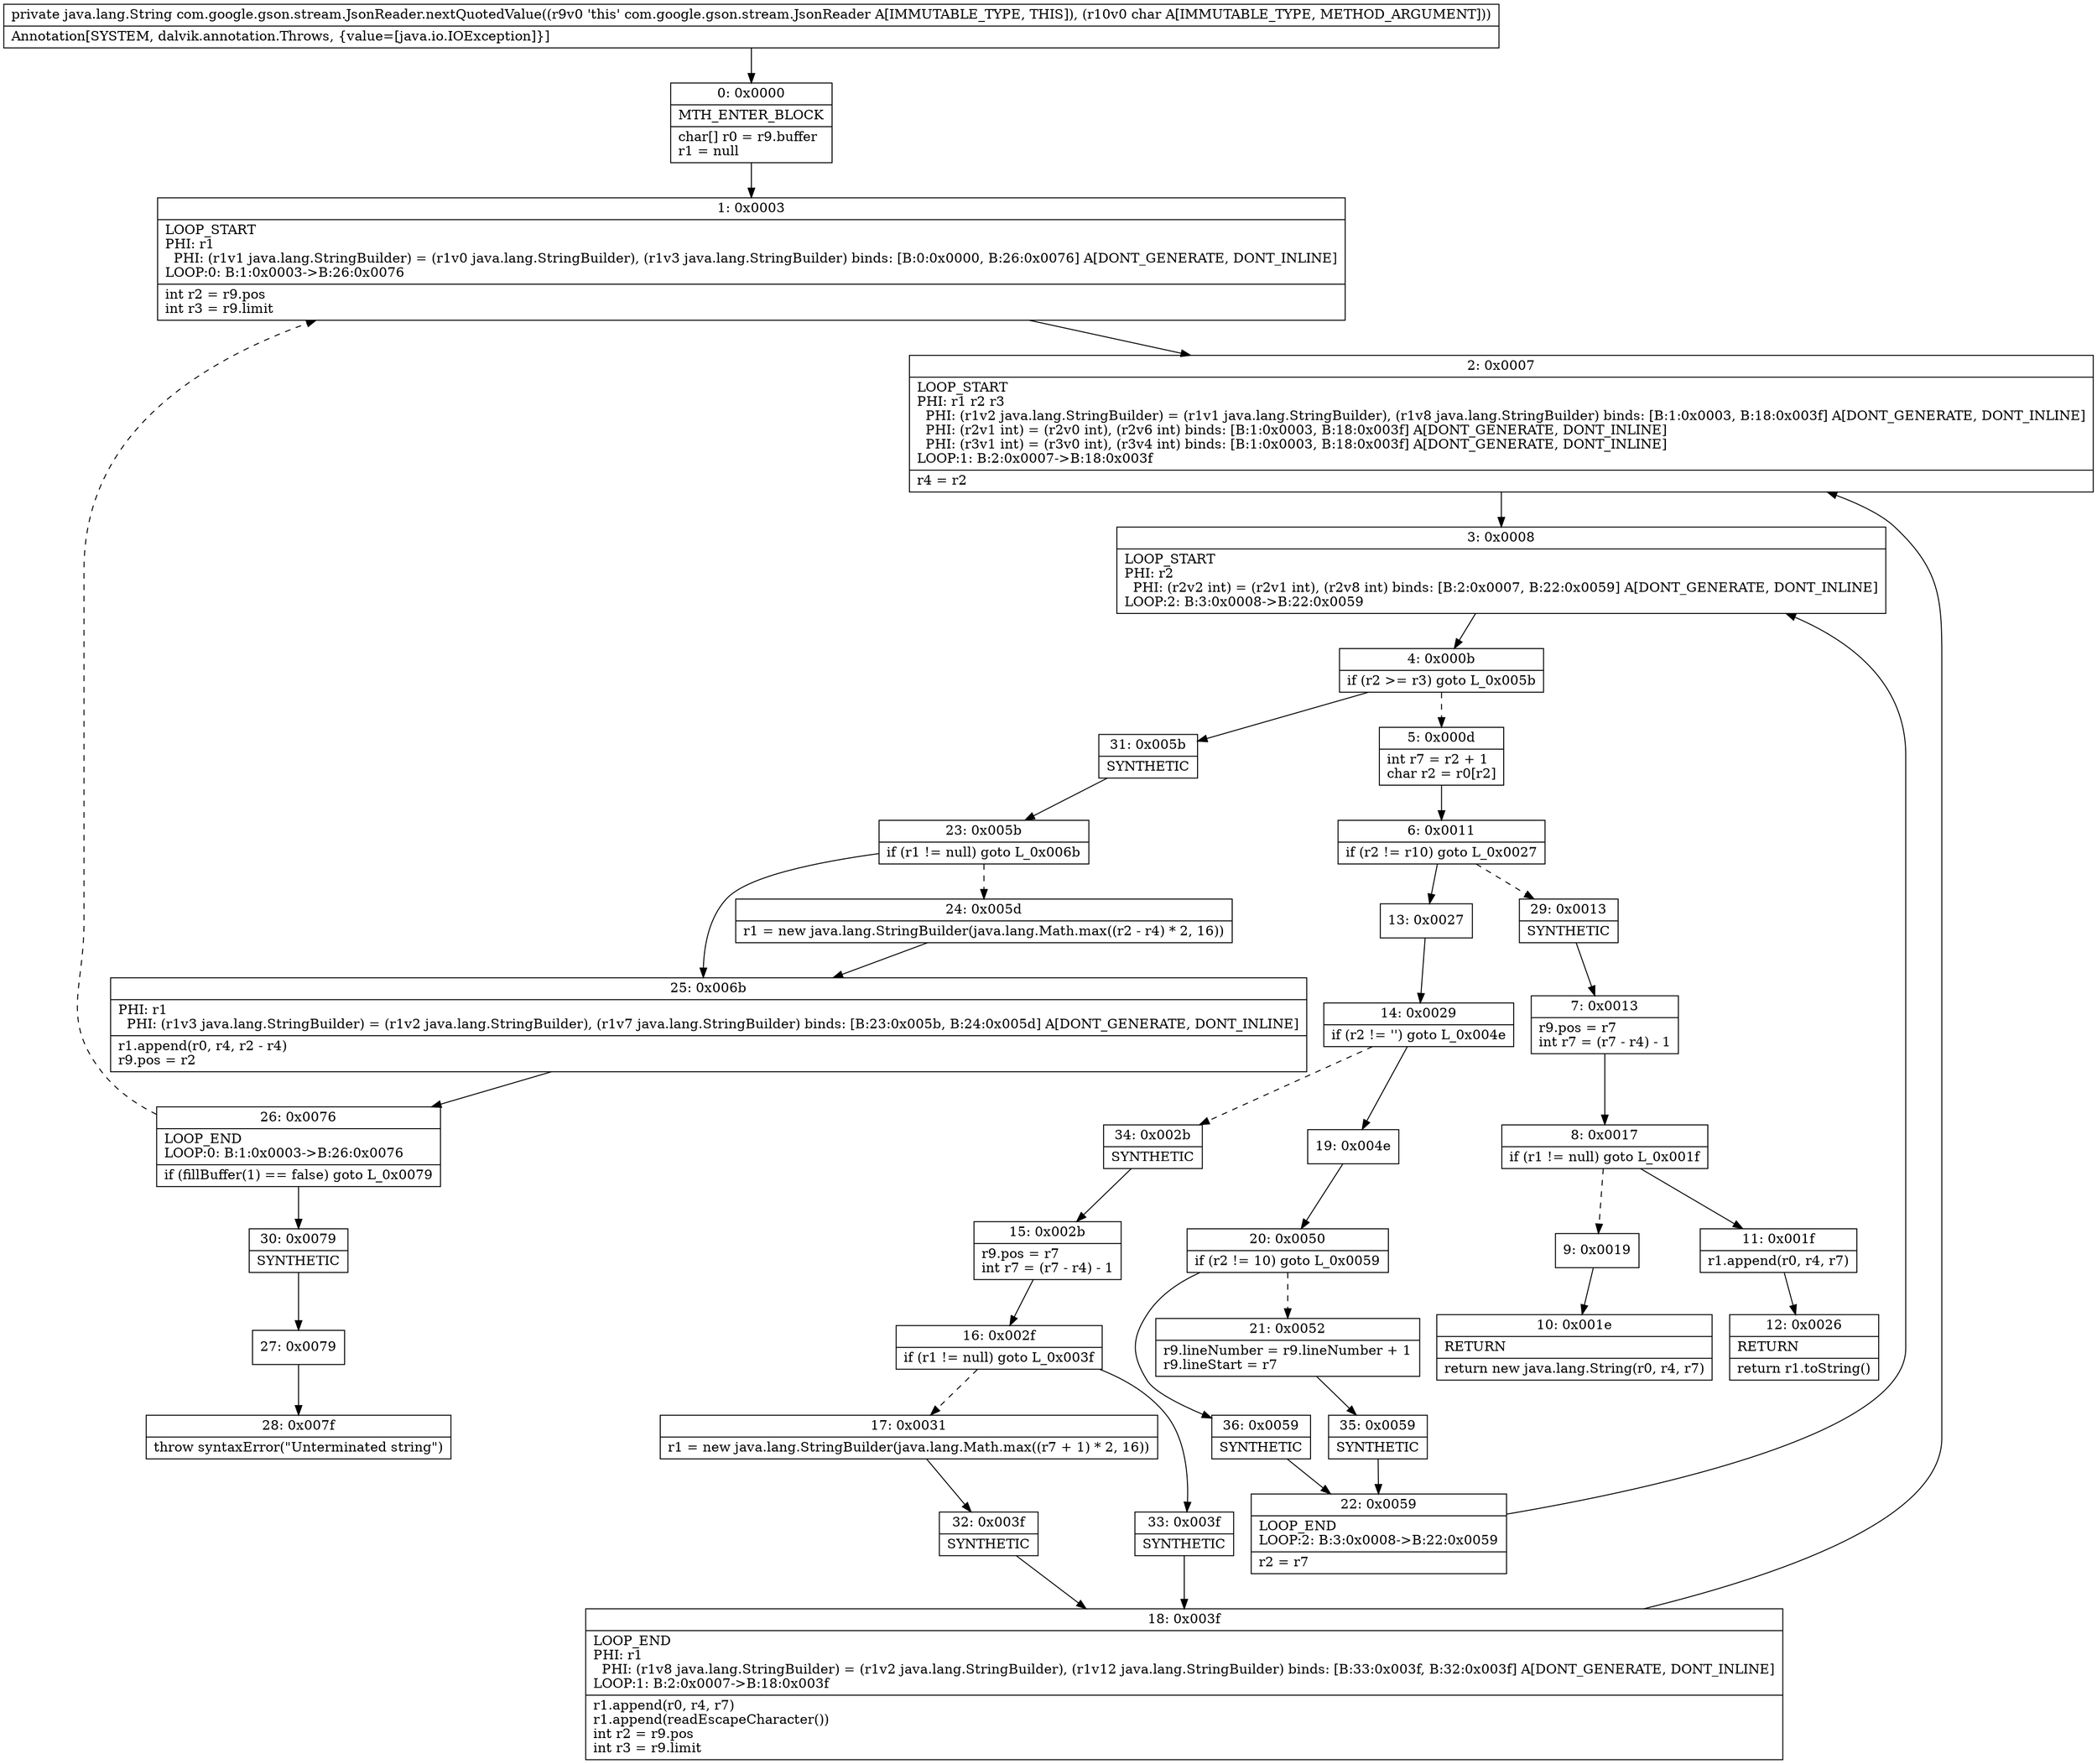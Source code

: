 digraph "CFG forcom.google.gson.stream.JsonReader.nextQuotedValue(C)Ljava\/lang\/String;" {
Node_0 [shape=record,label="{0\:\ 0x0000|MTH_ENTER_BLOCK\l|char[] r0 = r9.buffer\lr1 = null\l}"];
Node_1 [shape=record,label="{1\:\ 0x0003|LOOP_START\lPHI: r1 \l  PHI: (r1v1 java.lang.StringBuilder) = (r1v0 java.lang.StringBuilder), (r1v3 java.lang.StringBuilder) binds: [B:0:0x0000, B:26:0x0076] A[DONT_GENERATE, DONT_INLINE]\lLOOP:0: B:1:0x0003\-\>B:26:0x0076\l|int r2 = r9.pos\lint r3 = r9.limit\l}"];
Node_2 [shape=record,label="{2\:\ 0x0007|LOOP_START\lPHI: r1 r2 r3 \l  PHI: (r1v2 java.lang.StringBuilder) = (r1v1 java.lang.StringBuilder), (r1v8 java.lang.StringBuilder) binds: [B:1:0x0003, B:18:0x003f] A[DONT_GENERATE, DONT_INLINE]\l  PHI: (r2v1 int) = (r2v0 int), (r2v6 int) binds: [B:1:0x0003, B:18:0x003f] A[DONT_GENERATE, DONT_INLINE]\l  PHI: (r3v1 int) = (r3v0 int), (r3v4 int) binds: [B:1:0x0003, B:18:0x003f] A[DONT_GENERATE, DONT_INLINE]\lLOOP:1: B:2:0x0007\-\>B:18:0x003f\l|r4 = r2\l}"];
Node_3 [shape=record,label="{3\:\ 0x0008|LOOP_START\lPHI: r2 \l  PHI: (r2v2 int) = (r2v1 int), (r2v8 int) binds: [B:2:0x0007, B:22:0x0059] A[DONT_GENERATE, DONT_INLINE]\lLOOP:2: B:3:0x0008\-\>B:22:0x0059\l}"];
Node_4 [shape=record,label="{4\:\ 0x000b|if (r2 \>= r3) goto L_0x005b\l}"];
Node_5 [shape=record,label="{5\:\ 0x000d|int r7 = r2 + 1\lchar r2 = r0[r2]\l}"];
Node_6 [shape=record,label="{6\:\ 0x0011|if (r2 != r10) goto L_0x0027\l}"];
Node_7 [shape=record,label="{7\:\ 0x0013|r9.pos = r7\lint r7 = (r7 \- r4) \- 1\l}"];
Node_8 [shape=record,label="{8\:\ 0x0017|if (r1 != null) goto L_0x001f\l}"];
Node_9 [shape=record,label="{9\:\ 0x0019}"];
Node_10 [shape=record,label="{10\:\ 0x001e|RETURN\l|return new java.lang.String(r0, r4, r7)\l}"];
Node_11 [shape=record,label="{11\:\ 0x001f|r1.append(r0, r4, r7)\l}"];
Node_12 [shape=record,label="{12\:\ 0x0026|RETURN\l|return r1.toString()\l}"];
Node_13 [shape=record,label="{13\:\ 0x0027}"];
Node_14 [shape=record,label="{14\:\ 0x0029|if (r2 != '') goto L_0x004e\l}"];
Node_15 [shape=record,label="{15\:\ 0x002b|r9.pos = r7\lint r7 = (r7 \- r4) \- 1\l}"];
Node_16 [shape=record,label="{16\:\ 0x002f|if (r1 != null) goto L_0x003f\l}"];
Node_17 [shape=record,label="{17\:\ 0x0031|r1 = new java.lang.StringBuilder(java.lang.Math.max((r7 + 1) * 2, 16))\l}"];
Node_18 [shape=record,label="{18\:\ 0x003f|LOOP_END\lPHI: r1 \l  PHI: (r1v8 java.lang.StringBuilder) = (r1v2 java.lang.StringBuilder), (r1v12 java.lang.StringBuilder) binds: [B:33:0x003f, B:32:0x003f] A[DONT_GENERATE, DONT_INLINE]\lLOOP:1: B:2:0x0007\-\>B:18:0x003f\l|r1.append(r0, r4, r7)\lr1.append(readEscapeCharacter())\lint r2 = r9.pos\lint r3 = r9.limit\l}"];
Node_19 [shape=record,label="{19\:\ 0x004e}"];
Node_20 [shape=record,label="{20\:\ 0x0050|if (r2 != 10) goto L_0x0059\l}"];
Node_21 [shape=record,label="{21\:\ 0x0052|r9.lineNumber = r9.lineNumber + 1\lr9.lineStart = r7\l}"];
Node_22 [shape=record,label="{22\:\ 0x0059|LOOP_END\lLOOP:2: B:3:0x0008\-\>B:22:0x0059\l|r2 = r7\l}"];
Node_23 [shape=record,label="{23\:\ 0x005b|if (r1 != null) goto L_0x006b\l}"];
Node_24 [shape=record,label="{24\:\ 0x005d|r1 = new java.lang.StringBuilder(java.lang.Math.max((r2 \- r4) * 2, 16))\l}"];
Node_25 [shape=record,label="{25\:\ 0x006b|PHI: r1 \l  PHI: (r1v3 java.lang.StringBuilder) = (r1v2 java.lang.StringBuilder), (r1v7 java.lang.StringBuilder) binds: [B:23:0x005b, B:24:0x005d] A[DONT_GENERATE, DONT_INLINE]\l|r1.append(r0, r4, r2 \- r4)\lr9.pos = r2\l}"];
Node_26 [shape=record,label="{26\:\ 0x0076|LOOP_END\lLOOP:0: B:1:0x0003\-\>B:26:0x0076\l|if (fillBuffer(1) == false) goto L_0x0079\l}"];
Node_27 [shape=record,label="{27\:\ 0x0079}"];
Node_28 [shape=record,label="{28\:\ 0x007f|throw syntaxError(\"Unterminated string\")\l}"];
Node_29 [shape=record,label="{29\:\ 0x0013|SYNTHETIC\l}"];
Node_30 [shape=record,label="{30\:\ 0x0079|SYNTHETIC\l}"];
Node_31 [shape=record,label="{31\:\ 0x005b|SYNTHETIC\l}"];
Node_32 [shape=record,label="{32\:\ 0x003f|SYNTHETIC\l}"];
Node_33 [shape=record,label="{33\:\ 0x003f|SYNTHETIC\l}"];
Node_34 [shape=record,label="{34\:\ 0x002b|SYNTHETIC\l}"];
Node_35 [shape=record,label="{35\:\ 0x0059|SYNTHETIC\l}"];
Node_36 [shape=record,label="{36\:\ 0x0059|SYNTHETIC\l}"];
MethodNode[shape=record,label="{private java.lang.String com.google.gson.stream.JsonReader.nextQuotedValue((r9v0 'this' com.google.gson.stream.JsonReader A[IMMUTABLE_TYPE, THIS]), (r10v0 char A[IMMUTABLE_TYPE, METHOD_ARGUMENT]))  | Annotation[SYSTEM, dalvik.annotation.Throws, \{value=[java.io.IOException]\}]\l}"];
MethodNode -> Node_0;
Node_0 -> Node_1;
Node_1 -> Node_2;
Node_2 -> Node_3;
Node_3 -> Node_4;
Node_4 -> Node_5[style=dashed];
Node_4 -> Node_31;
Node_5 -> Node_6;
Node_6 -> Node_13;
Node_6 -> Node_29[style=dashed];
Node_7 -> Node_8;
Node_8 -> Node_9[style=dashed];
Node_8 -> Node_11;
Node_9 -> Node_10;
Node_11 -> Node_12;
Node_13 -> Node_14;
Node_14 -> Node_19;
Node_14 -> Node_34[style=dashed];
Node_15 -> Node_16;
Node_16 -> Node_17[style=dashed];
Node_16 -> Node_33;
Node_17 -> Node_32;
Node_18 -> Node_2;
Node_19 -> Node_20;
Node_20 -> Node_21[style=dashed];
Node_20 -> Node_36;
Node_21 -> Node_35;
Node_22 -> Node_3;
Node_23 -> Node_24[style=dashed];
Node_23 -> Node_25;
Node_24 -> Node_25;
Node_25 -> Node_26;
Node_26 -> Node_1[style=dashed];
Node_26 -> Node_30;
Node_27 -> Node_28;
Node_29 -> Node_7;
Node_30 -> Node_27;
Node_31 -> Node_23;
Node_32 -> Node_18;
Node_33 -> Node_18;
Node_34 -> Node_15;
Node_35 -> Node_22;
Node_36 -> Node_22;
}

